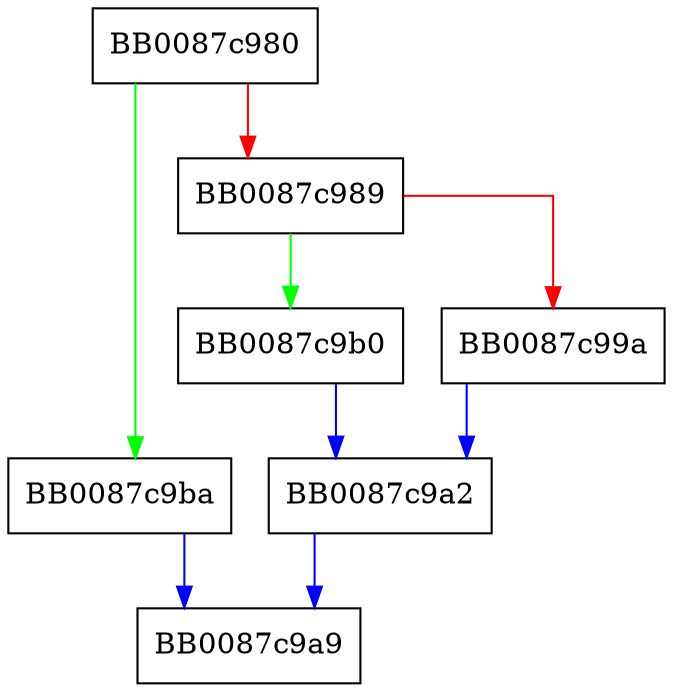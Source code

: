 digraph _IO_wmarker_delta {
  node [shape="box"];
  graph [splines=ortho];
  BB0087c980 -> BB0087c9ba [color="green"];
  BB0087c980 -> BB0087c989 [color="red"];
  BB0087c989 -> BB0087c9b0 [color="green"];
  BB0087c989 -> BB0087c99a [color="red"];
  BB0087c99a -> BB0087c9a2 [color="blue"];
  BB0087c9a2 -> BB0087c9a9 [color="blue"];
  BB0087c9b0 -> BB0087c9a2 [color="blue"];
  BB0087c9ba -> BB0087c9a9 [color="blue"];
}